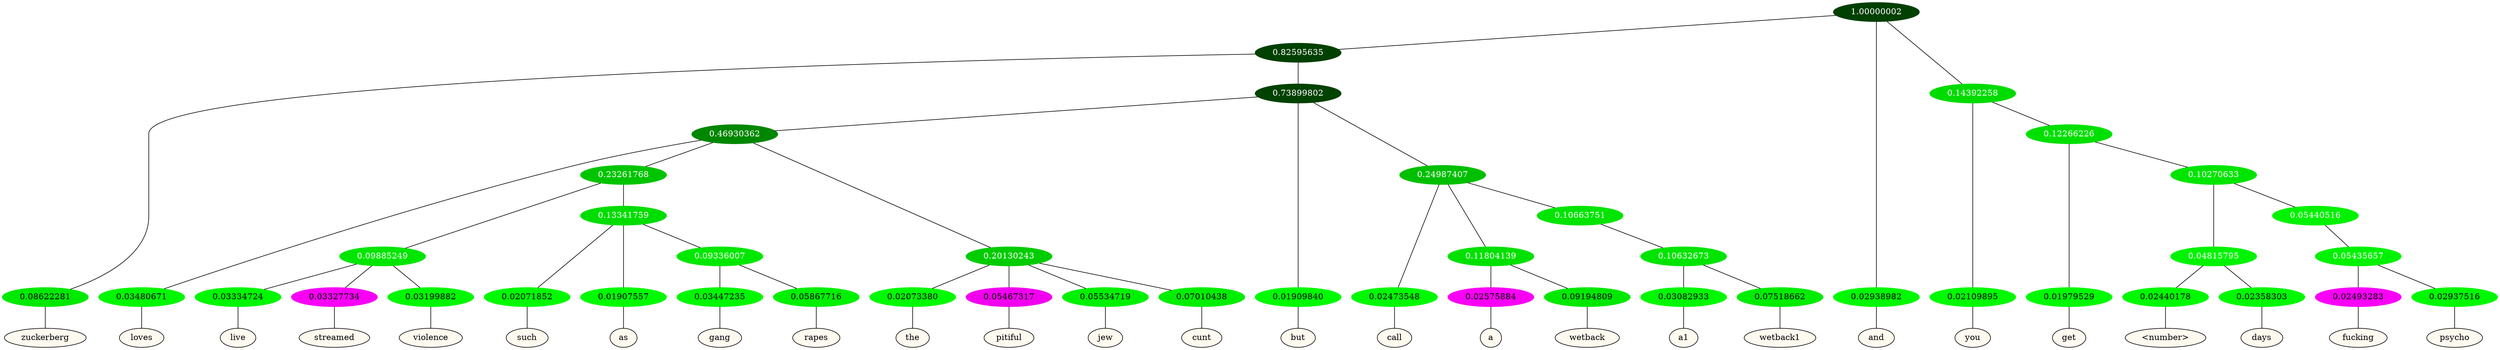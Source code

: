 graph {
	node [format=png height=0.15 nodesep=0.001 ordering=out overlap=prism overlap_scaling=0.01 ranksep=0.001 ratio=0.2 style=filled width=0.15]
	{
		rank=same
		a_w_4 [label=zuckerberg color=black fillcolor=floralwhite style="filled,solid"]
		a_w_13 [label=loves color=black fillcolor=floralwhite style="filled,solid"]
		a_w_33 [label=live color=black fillcolor=floralwhite style="filled,solid"]
		a_w_34 [label=streamed color=black fillcolor=floralwhite style="filled,solid"]
		a_w_35 [label=violence color=black fillcolor=floralwhite style="filled,solid"]
		a_w_36 [label=such color=black fillcolor=floralwhite style="filled,solid"]
		a_w_37 [label=as color=black fillcolor=floralwhite style="filled,solid"]
		a_w_43 [label=gang color=black fillcolor=floralwhite style="filled,solid"]
		a_w_44 [label=rapes color=black fillcolor=floralwhite style="filled,solid"]
		a_w_23 [label=the color=black fillcolor=floralwhite style="filled,solid"]
		a_w_24 [label=pitiful color=black fillcolor=floralwhite style="filled,solid"]
		a_w_25 [label=jew color=black fillcolor=floralwhite style="filled,solid"]
		a_w_26 [label=cunt color=black fillcolor=floralwhite style="filled,solid"]
		a_w_9 [label=but color=black fillcolor=floralwhite style="filled,solid"]
		a_w_16 [label=call color=black fillcolor=floralwhite style="filled,solid"]
		a_w_27 [label=a color=black fillcolor=floralwhite style="filled,solid"]
		a_w_28 [label=wetback color=black fillcolor=floralwhite style="filled,solid"]
		a_w_39 [label=a1 color=black fillcolor=floralwhite style="filled,solid"]
		a_w_40 [label=wetback1 color=black fillcolor=floralwhite style="filled,solid"]
		a_w_2 [label=and color=black fillcolor=floralwhite style="filled,solid"]
		a_w_6 [label=you color=black fillcolor=floralwhite style="filled,solid"]
		a_w_11 [label=get color=black fillcolor=floralwhite style="filled,solid"]
		a_w_30 [label="\<number\>" color=black fillcolor=floralwhite style="filled,solid"]
		a_w_31 [label=days color=black fillcolor=floralwhite style="filled,solid"]
		a_w_41 [label=fucking color=black fillcolor=floralwhite style="filled,solid"]
		a_w_42 [label=psycho color=black fillcolor=floralwhite style="filled,solid"]
	}
	a_n_4 -- a_w_4
	a_n_13 -- a_w_13
	a_n_33 -- a_w_33
	a_n_34 -- a_w_34
	a_n_35 -- a_w_35
	a_n_36 -- a_w_36
	a_n_37 -- a_w_37
	a_n_43 -- a_w_43
	a_n_44 -- a_w_44
	a_n_23 -- a_w_23
	a_n_24 -- a_w_24
	a_n_25 -- a_w_25
	a_n_26 -- a_w_26
	a_n_9 -- a_w_9
	a_n_16 -- a_w_16
	a_n_27 -- a_w_27
	a_n_28 -- a_w_28
	a_n_39 -- a_w_39
	a_n_40 -- a_w_40
	a_n_2 -- a_w_2
	a_n_6 -- a_w_6
	a_n_11 -- a_w_11
	a_n_30 -- a_w_30
	a_n_31 -- a_w_31
	a_n_41 -- a_w_41
	a_n_42 -- a_w_42
	{
		rank=same
		a_n_4 [label=0.08622281 color="0.334 1.000 0.914" fontcolor=black]
		a_n_13 [label=0.03480671 color="0.334 1.000 0.965" fontcolor=black]
		a_n_33 [label=0.03334724 color="0.334 1.000 0.967" fontcolor=black]
		a_n_34 [label=0.03327734 color="0.835 1.000 0.967" fontcolor=black]
		a_n_35 [label=0.03199882 color="0.334 1.000 0.968" fontcolor=black]
		a_n_36 [label=0.02071852 color="0.334 1.000 0.979" fontcolor=black]
		a_n_37 [label=0.01907557 color="0.334 1.000 0.981" fontcolor=black]
		a_n_43 [label=0.03447235 color="0.334 1.000 0.966" fontcolor=black]
		a_n_44 [label=0.05867716 color="0.334 1.000 0.941" fontcolor=black]
		a_n_23 [label=0.02073380 color="0.334 1.000 0.979" fontcolor=black]
		a_n_24 [label=0.05467317 color="0.835 1.000 0.945" fontcolor=black]
		a_n_25 [label=0.05534719 color="0.334 1.000 0.945" fontcolor=black]
		a_n_26 [label=0.07010438 color="0.334 1.000 0.930" fontcolor=black]
		a_n_9 [label=0.01909840 color="0.334 1.000 0.981" fontcolor=black]
		a_n_16 [label=0.02473548 color="0.334 1.000 0.975" fontcolor=black]
		a_n_27 [label=0.02575884 color="0.835 1.000 0.974" fontcolor=black]
		a_n_28 [label=0.09194809 color="0.334 1.000 0.908" fontcolor=black]
		a_n_39 [label=0.03082933 color="0.334 1.000 0.969" fontcolor=black]
		a_n_40 [label=0.07518662 color="0.334 1.000 0.925" fontcolor=black]
		a_n_2 [label=0.02938982 color="0.334 1.000 0.971" fontcolor=black]
		a_n_6 [label=0.02109895 color="0.334 1.000 0.979" fontcolor=black]
		a_n_11 [label=0.01979529 color="0.334 1.000 0.980" fontcolor=black]
		a_n_30 [label=0.02440178 color="0.334 1.000 0.976" fontcolor=black]
		a_n_31 [label=0.02358303 color="0.334 1.000 0.976" fontcolor=black]
		a_n_41 [label=0.02493283 color="0.835 1.000 0.975" fontcolor=black]
		a_n_42 [label=0.02937516 color="0.334 1.000 0.971" fontcolor=black]
	}
	a_n_0 [label=1.00000002 color="0.334 1.000 0.250" fontcolor=grey99]
	a_n_1 [label=0.82595635 color="0.334 1.000 0.250" fontcolor=grey99]
	a_n_0 -- a_n_1
	a_n_0 -- a_n_2
	a_n_3 [label=0.14392258 color="0.334 1.000 0.856" fontcolor=grey99]
	a_n_0 -- a_n_3
	a_n_1 -- a_n_4
	a_n_5 [label=0.73899802 color="0.334 1.000 0.261" fontcolor=grey99]
	a_n_1 -- a_n_5
	a_n_3 -- a_n_6
	a_n_7 [label=0.12266226 color="0.334 1.000 0.877" fontcolor=grey99]
	a_n_3 -- a_n_7
	a_n_8 [label=0.46930362 color="0.334 1.000 0.531" fontcolor=grey99]
	a_n_5 -- a_n_8
	a_n_5 -- a_n_9
	a_n_10 [label=0.24987407 color="0.334 1.000 0.750" fontcolor=grey99]
	a_n_5 -- a_n_10
	a_n_7 -- a_n_11
	a_n_12 [label=0.10270633 color="0.334 1.000 0.897" fontcolor=grey99]
	a_n_7 -- a_n_12
	a_n_8 -- a_n_13
	a_n_14 [label=0.23261768 color="0.334 1.000 0.767" fontcolor=grey99]
	a_n_8 -- a_n_14
	a_n_15 [label=0.20130243 color="0.334 1.000 0.799" fontcolor=grey99]
	a_n_8 -- a_n_15
	a_n_10 -- a_n_16
	a_n_17 [label=0.11804139 color="0.334 1.000 0.882" fontcolor=grey99]
	a_n_10 -- a_n_17
	a_n_18 [label=0.10663751 color="0.334 1.000 0.893" fontcolor=grey99]
	a_n_10 -- a_n_18
	a_n_19 [label=0.04815795 color="0.334 1.000 0.952" fontcolor=grey99]
	a_n_12 -- a_n_19
	a_n_20 [label=0.05440516 color="0.334 1.000 0.946" fontcolor=grey99]
	a_n_12 -- a_n_20
	a_n_21 [label=0.09885249 color="0.334 1.000 0.901" fontcolor=grey99]
	a_n_14 -- a_n_21
	a_n_22 [label=0.13341759 color="0.334 1.000 0.867" fontcolor=grey99]
	a_n_14 -- a_n_22
	a_n_15 -- a_n_23
	a_n_15 -- a_n_24
	a_n_15 -- a_n_25
	a_n_15 -- a_n_26
	a_n_17 -- a_n_27
	a_n_17 -- a_n_28
	a_n_29 [label=0.10632673 color="0.334 1.000 0.894" fontcolor=grey99]
	a_n_18 -- a_n_29
	a_n_19 -- a_n_30
	a_n_19 -- a_n_31
	a_n_32 [label=0.05435657 color="0.334 1.000 0.946" fontcolor=grey99]
	a_n_20 -- a_n_32
	a_n_21 -- a_n_33
	a_n_21 -- a_n_34
	a_n_21 -- a_n_35
	a_n_22 -- a_n_36
	a_n_22 -- a_n_37
	a_n_38 [label=0.09336007 color="0.334 1.000 0.907" fontcolor=grey99]
	a_n_22 -- a_n_38
	a_n_29 -- a_n_39
	a_n_29 -- a_n_40
	a_n_32 -- a_n_41
	a_n_32 -- a_n_42
	a_n_38 -- a_n_43
	a_n_38 -- a_n_44
}
